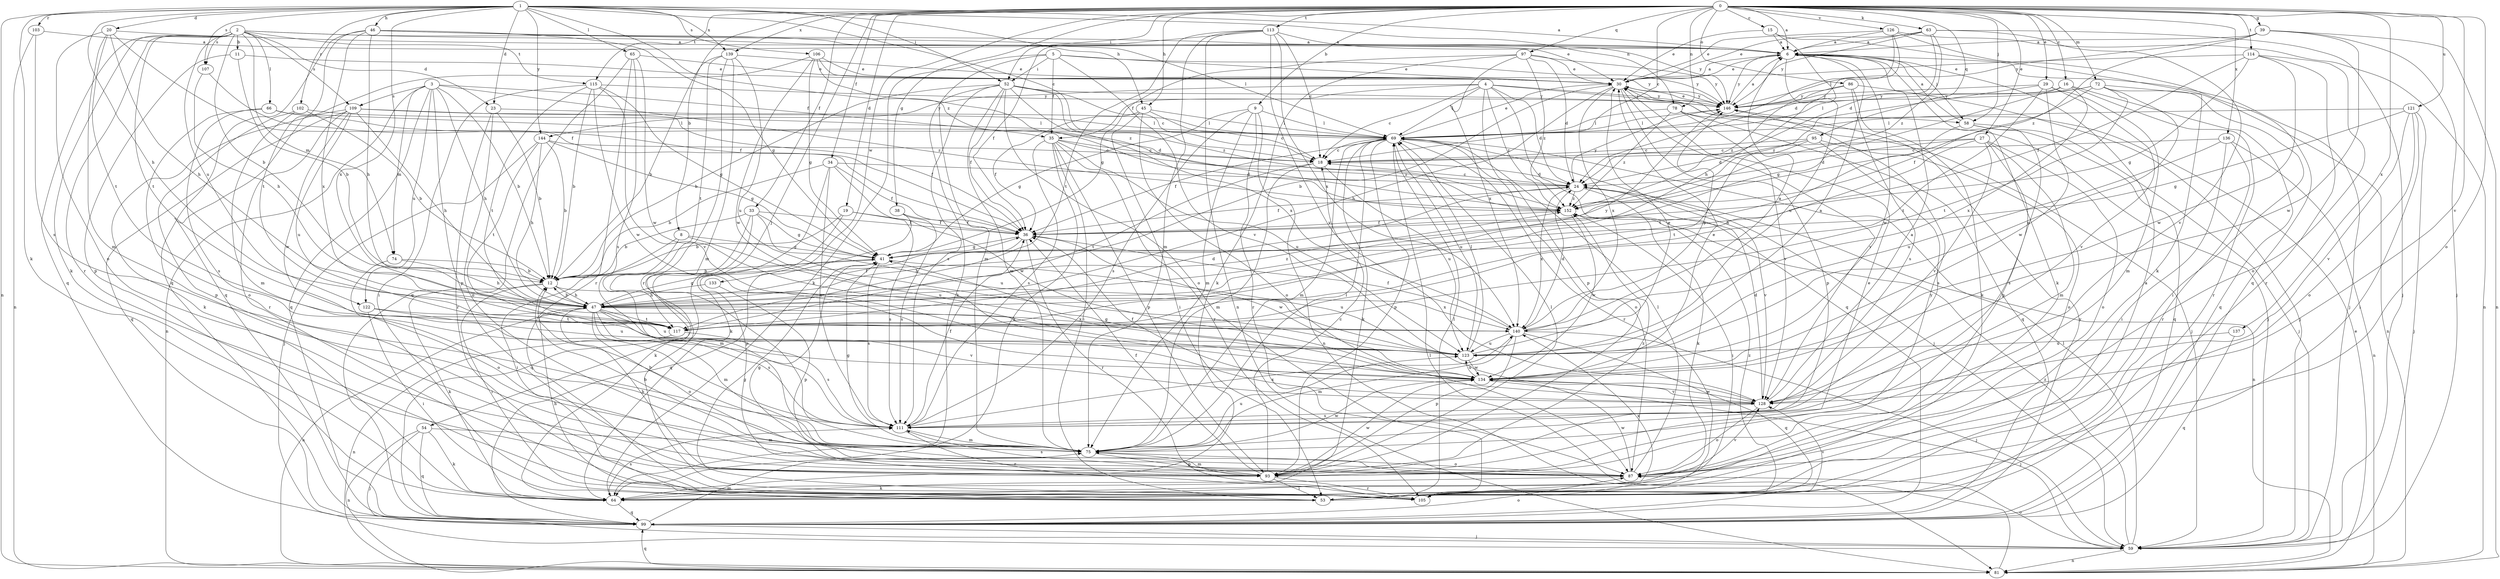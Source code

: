 strict digraph  {
0;
1;
2;
3;
4;
5;
6;
8;
9;
11;
12;
15;
16;
18;
19;
20;
23;
24;
27;
29;
30;
33;
34;
35;
36;
38;
39;
41;
45;
46;
47;
52;
53;
54;
58;
59;
63;
64;
65;
66;
69;
72;
74;
75;
78;
81;
86;
87;
93;
95;
97;
99;
102;
103;
105;
106;
107;
109;
111;
113;
114;
115;
117;
121;
122;
123;
126;
128;
133;
134;
136;
137;
139;
140;
144;
146;
152;
0 -> 6  [label=a];
0 -> 8  [label=b];
0 -> 9  [label=b];
0 -> 15  [label=c];
0 -> 16  [label=c];
0 -> 18  [label=c];
0 -> 19  [label=d];
0 -> 27  [label=e];
0 -> 29  [label=e];
0 -> 33  [label=f];
0 -> 34  [label=f];
0 -> 38  [label=g];
0 -> 39  [label=g];
0 -> 45  [label=h];
0 -> 52  [label=i];
0 -> 54  [label=j];
0 -> 58  [label=j];
0 -> 63  [label=k];
0 -> 72  [label=m];
0 -> 78  [label=n];
0 -> 86  [label=o];
0 -> 87  [label=o];
0 -> 95  [label=q];
0 -> 97  [label=q];
0 -> 113  [label=t];
0 -> 114  [label=t];
0 -> 115  [label=t];
0 -> 121  [label=u];
0 -> 126  [label=v];
0 -> 128  [label=v];
0 -> 133  [label=w];
0 -> 136  [label=x];
0 -> 137  [label=x];
0 -> 139  [label=x];
1 -> 6  [label=a];
1 -> 18  [label=c];
1 -> 20  [label=d];
1 -> 23  [label=d];
1 -> 45  [label=h];
1 -> 46  [label=h];
1 -> 47  [label=h];
1 -> 52  [label=i];
1 -> 64  [label=k];
1 -> 65  [label=l];
1 -> 78  [label=n];
1 -> 81  [label=n];
1 -> 102  [label=r];
1 -> 103  [label=r];
1 -> 106  [label=s];
1 -> 107  [label=s];
1 -> 139  [label=x];
1 -> 140  [label=x];
1 -> 144  [label=y];
1 -> 152  [label=z];
2 -> 11  [label=b];
2 -> 12  [label=b];
2 -> 23  [label=d];
2 -> 30  [label=e];
2 -> 64  [label=k];
2 -> 66  [label=l];
2 -> 69  [label=l];
2 -> 74  [label=m];
2 -> 99  [label=q];
2 -> 105  [label=r];
2 -> 107  [label=s];
2 -> 109  [label=s];
2 -> 115  [label=t];
2 -> 117  [label=t];
2 -> 122  [label=u];
3 -> 12  [label=b];
3 -> 35  [label=f];
3 -> 47  [label=h];
3 -> 74  [label=m];
3 -> 81  [label=n];
3 -> 93  [label=p];
3 -> 99  [label=q];
3 -> 109  [label=s];
3 -> 122  [label=u];
3 -> 152  [label=z];
4 -> 18  [label=c];
4 -> 24  [label=d];
4 -> 35  [label=f];
4 -> 58  [label=j];
4 -> 69  [label=l];
4 -> 93  [label=p];
4 -> 99  [label=q];
4 -> 144  [label=y];
4 -> 146  [label=y];
4 -> 152  [label=z];
5 -> 30  [label=e];
5 -> 35  [label=f];
5 -> 52  [label=i];
5 -> 64  [label=k];
5 -> 75  [label=m];
5 -> 128  [label=v];
5 -> 146  [label=y];
6 -> 30  [label=e];
6 -> 58  [label=j];
6 -> 59  [label=j];
6 -> 64  [label=k];
6 -> 123  [label=u];
6 -> 134  [label=w];
6 -> 146  [label=y];
8 -> 41  [label=g];
8 -> 53  [label=i];
8 -> 75  [label=m];
8 -> 123  [label=u];
9 -> 41  [label=g];
9 -> 69  [label=l];
9 -> 75  [label=m];
9 -> 81  [label=n];
9 -> 105  [label=r];
9 -> 111  [label=s];
11 -> 12  [label=b];
11 -> 30  [label=e];
11 -> 93  [label=p];
12 -> 47  [label=h];
12 -> 53  [label=i];
12 -> 64  [label=k];
12 -> 140  [label=x];
15 -> 6  [label=a];
15 -> 30  [label=e];
15 -> 47  [label=h];
15 -> 64  [label=k];
16 -> 41  [label=g];
16 -> 99  [label=q];
16 -> 105  [label=r];
16 -> 140  [label=x];
16 -> 146  [label=y];
18 -> 24  [label=d];
18 -> 75  [label=m];
18 -> 117  [label=t];
18 -> 123  [label=u];
19 -> 12  [label=b];
19 -> 36  [label=f];
19 -> 93  [label=p];
19 -> 111  [label=s];
20 -> 6  [label=a];
20 -> 36  [label=f];
20 -> 47  [label=h];
20 -> 75  [label=m];
20 -> 87  [label=o];
20 -> 117  [label=t];
23 -> 12  [label=b];
23 -> 69  [label=l];
23 -> 87  [label=o];
23 -> 105  [label=r];
24 -> 18  [label=c];
24 -> 36  [label=f];
24 -> 64  [label=k];
24 -> 81  [label=n];
24 -> 128  [label=v];
24 -> 140  [label=x];
24 -> 146  [label=y];
24 -> 152  [label=z];
27 -> 18  [label=c];
27 -> 24  [label=d];
27 -> 47  [label=h];
27 -> 75  [label=m];
27 -> 87  [label=o];
27 -> 111  [label=s];
27 -> 128  [label=v];
29 -> 75  [label=m];
29 -> 117  [label=t];
29 -> 128  [label=v];
29 -> 134  [label=w];
29 -> 146  [label=y];
29 -> 152  [label=z];
30 -> 6  [label=a];
30 -> 12  [label=b];
30 -> 47  [label=h];
30 -> 59  [label=j];
30 -> 93  [label=p];
30 -> 128  [label=v];
30 -> 140  [label=x];
30 -> 146  [label=y];
33 -> 12  [label=b];
33 -> 36  [label=f];
33 -> 41  [label=g];
33 -> 64  [label=k];
33 -> 99  [label=q];
33 -> 123  [label=u];
34 -> 12  [label=b];
34 -> 24  [label=d];
34 -> 36  [label=f];
34 -> 64  [label=k];
34 -> 111  [label=s];
34 -> 134  [label=w];
35 -> 18  [label=c];
35 -> 53  [label=i];
35 -> 64  [label=k];
35 -> 93  [label=p];
35 -> 105  [label=r];
35 -> 111  [label=s];
35 -> 123  [label=u];
35 -> 152  [label=z];
36 -> 41  [label=g];
36 -> 47  [label=h];
36 -> 105  [label=r];
36 -> 134  [label=w];
38 -> 36  [label=f];
38 -> 99  [label=q];
38 -> 111  [label=s];
39 -> 6  [label=a];
39 -> 59  [label=j];
39 -> 81  [label=n];
39 -> 134  [label=w];
39 -> 146  [label=y];
39 -> 152  [label=z];
41 -> 12  [label=b];
41 -> 111  [label=s];
41 -> 123  [label=u];
45 -> 18  [label=c];
45 -> 36  [label=f];
45 -> 53  [label=i];
45 -> 69  [label=l];
45 -> 87  [label=o];
46 -> 6  [label=a];
46 -> 41  [label=g];
46 -> 47  [label=h];
46 -> 99  [label=q];
46 -> 117  [label=t];
46 -> 140  [label=x];
46 -> 146  [label=y];
47 -> 12  [label=b];
47 -> 36  [label=f];
47 -> 41  [label=g];
47 -> 75  [label=m];
47 -> 81  [label=n];
47 -> 87  [label=o];
47 -> 111  [label=s];
47 -> 117  [label=t];
47 -> 123  [label=u];
47 -> 128  [label=v];
47 -> 140  [label=x];
47 -> 146  [label=y];
47 -> 152  [label=z];
52 -> 12  [label=b];
52 -> 18  [label=c];
52 -> 36  [label=f];
52 -> 64  [label=k];
52 -> 75  [label=m];
52 -> 87  [label=o];
52 -> 111  [label=s];
52 -> 140  [label=x];
52 -> 146  [label=y];
52 -> 152  [label=z];
53 -> 47  [label=h];
53 -> 69  [label=l];
53 -> 140  [label=x];
54 -> 59  [label=j];
54 -> 64  [label=k];
54 -> 75  [label=m];
54 -> 81  [label=n];
54 -> 99  [label=q];
58 -> 6  [label=a];
58 -> 59  [label=j];
58 -> 93  [label=p];
58 -> 99  [label=q];
58 -> 117  [label=t];
59 -> 69  [label=l];
59 -> 81  [label=n];
59 -> 87  [label=o];
59 -> 152  [label=z];
63 -> 6  [label=a];
63 -> 24  [label=d];
63 -> 30  [label=e];
63 -> 59  [label=j];
63 -> 128  [label=v];
63 -> 146  [label=y];
63 -> 152  [label=z];
64 -> 99  [label=q];
64 -> 111  [label=s];
65 -> 30  [label=e];
65 -> 99  [label=q];
65 -> 105  [label=r];
65 -> 111  [label=s];
65 -> 134  [label=w];
66 -> 24  [label=d];
66 -> 69  [label=l];
66 -> 87  [label=o];
66 -> 111  [label=s];
69 -> 18  [label=c];
69 -> 30  [label=e];
69 -> 36  [label=f];
69 -> 59  [label=j];
69 -> 64  [label=k];
69 -> 75  [label=m];
69 -> 87  [label=o];
69 -> 93  [label=p];
69 -> 105  [label=r];
69 -> 123  [label=u];
72 -> 36  [label=f];
72 -> 53  [label=i];
72 -> 69  [label=l];
72 -> 81  [label=n];
72 -> 117  [label=t];
72 -> 123  [label=u];
72 -> 146  [label=y];
74 -> 12  [label=b];
74 -> 47  [label=h];
74 -> 87  [label=o];
75 -> 12  [label=b];
75 -> 41  [label=g];
75 -> 69  [label=l];
75 -> 87  [label=o];
75 -> 93  [label=p];
75 -> 123  [label=u];
75 -> 134  [label=w];
78 -> 59  [label=j];
78 -> 69  [label=l];
78 -> 99  [label=q];
78 -> 128  [label=v];
78 -> 152  [label=z];
81 -> 30  [label=e];
81 -> 69  [label=l];
81 -> 99  [label=q];
86 -> 59  [label=j];
86 -> 64  [label=k];
86 -> 111  [label=s];
86 -> 146  [label=y];
86 -> 152  [label=z];
87 -> 12  [label=b];
87 -> 64  [label=k];
87 -> 69  [label=l];
87 -> 128  [label=v];
87 -> 134  [label=w];
93 -> 18  [label=c];
93 -> 30  [label=e];
93 -> 36  [label=f];
93 -> 41  [label=g];
93 -> 47  [label=h];
93 -> 53  [label=i];
93 -> 69  [label=l];
93 -> 75  [label=m];
93 -> 105  [label=r];
93 -> 111  [label=s];
93 -> 134  [label=w];
93 -> 146  [label=y];
93 -> 152  [label=z];
95 -> 18  [label=c];
95 -> 24  [label=d];
95 -> 87  [label=o];
95 -> 111  [label=s];
95 -> 117  [label=t];
97 -> 24  [label=d];
97 -> 30  [label=e];
97 -> 41  [label=g];
97 -> 64  [label=k];
97 -> 140  [label=x];
97 -> 146  [label=y];
97 -> 152  [label=z];
99 -> 59  [label=j];
99 -> 75  [label=m];
99 -> 87  [label=o];
99 -> 146  [label=y];
102 -> 12  [label=b];
102 -> 69  [label=l];
102 -> 75  [label=m];
102 -> 93  [label=p];
103 -> 6  [label=a];
103 -> 81  [label=n];
103 -> 111  [label=s];
105 -> 6  [label=a];
105 -> 41  [label=g];
105 -> 128  [label=v];
105 -> 152  [label=z];
106 -> 30  [label=e];
106 -> 41  [label=g];
106 -> 99  [label=q];
106 -> 134  [label=w];
106 -> 146  [label=y];
106 -> 152  [label=z];
107 -> 36  [label=f];
107 -> 47  [label=h];
109 -> 36  [label=f];
109 -> 47  [label=h];
109 -> 64  [label=k];
109 -> 69  [label=l];
109 -> 99  [label=q];
109 -> 105  [label=r];
109 -> 123  [label=u];
109 -> 134  [label=w];
111 -> 36  [label=f];
111 -> 75  [label=m];
111 -> 105  [label=r];
111 -> 140  [label=x];
113 -> 6  [label=a];
113 -> 18  [label=c];
113 -> 36  [label=f];
113 -> 75  [label=m];
113 -> 81  [label=n];
113 -> 117  [label=t];
113 -> 128  [label=v];
113 -> 140  [label=x];
114 -> 30  [label=e];
114 -> 36  [label=f];
114 -> 41  [label=g];
114 -> 87  [label=o];
114 -> 105  [label=r];
114 -> 134  [label=w];
115 -> 12  [label=b];
115 -> 41  [label=g];
115 -> 53  [label=i];
115 -> 117  [label=t];
115 -> 128  [label=v];
115 -> 134  [label=w];
115 -> 146  [label=y];
117 -> 24  [label=d];
117 -> 81  [label=n];
117 -> 111  [label=s];
121 -> 41  [label=g];
121 -> 53  [label=i];
121 -> 59  [label=j];
121 -> 69  [label=l];
121 -> 87  [label=o];
121 -> 128  [label=v];
122 -> 53  [label=i];
122 -> 117  [label=t];
122 -> 123  [label=u];
123 -> 6  [label=a];
123 -> 30  [label=e];
123 -> 69  [label=l];
123 -> 134  [label=w];
126 -> 6  [label=a];
126 -> 24  [label=d];
126 -> 30  [label=e];
126 -> 69  [label=l];
126 -> 81  [label=n];
126 -> 99  [label=q];
128 -> 6  [label=a];
128 -> 24  [label=d];
128 -> 36  [label=f];
128 -> 87  [label=o];
128 -> 111  [label=s];
128 -> 134  [label=w];
133 -> 47  [label=h];
133 -> 93  [label=p];
134 -> 30  [label=e];
134 -> 41  [label=g];
134 -> 59  [label=j];
134 -> 123  [label=u];
134 -> 128  [label=v];
136 -> 18  [label=c];
136 -> 53  [label=i];
136 -> 81  [label=n];
136 -> 105  [label=r];
136 -> 123  [label=u];
137 -> 99  [label=q];
137 -> 123  [label=u];
139 -> 12  [label=b];
139 -> 30  [label=e];
139 -> 75  [label=m];
139 -> 105  [label=r];
139 -> 117  [label=t];
139 -> 123  [label=u];
140 -> 6  [label=a];
140 -> 24  [label=d];
140 -> 36  [label=f];
140 -> 59  [label=j];
140 -> 75  [label=m];
140 -> 93  [label=p];
140 -> 99  [label=q];
140 -> 123  [label=u];
140 -> 146  [label=y];
144 -> 12  [label=b];
144 -> 18  [label=c];
144 -> 41  [label=g];
144 -> 47  [label=h];
144 -> 59  [label=j];
144 -> 117  [label=t];
146 -> 6  [label=a];
146 -> 30  [label=e];
146 -> 69  [label=l];
152 -> 36  [label=f];
152 -> 53  [label=i];
152 -> 134  [label=w];
}

